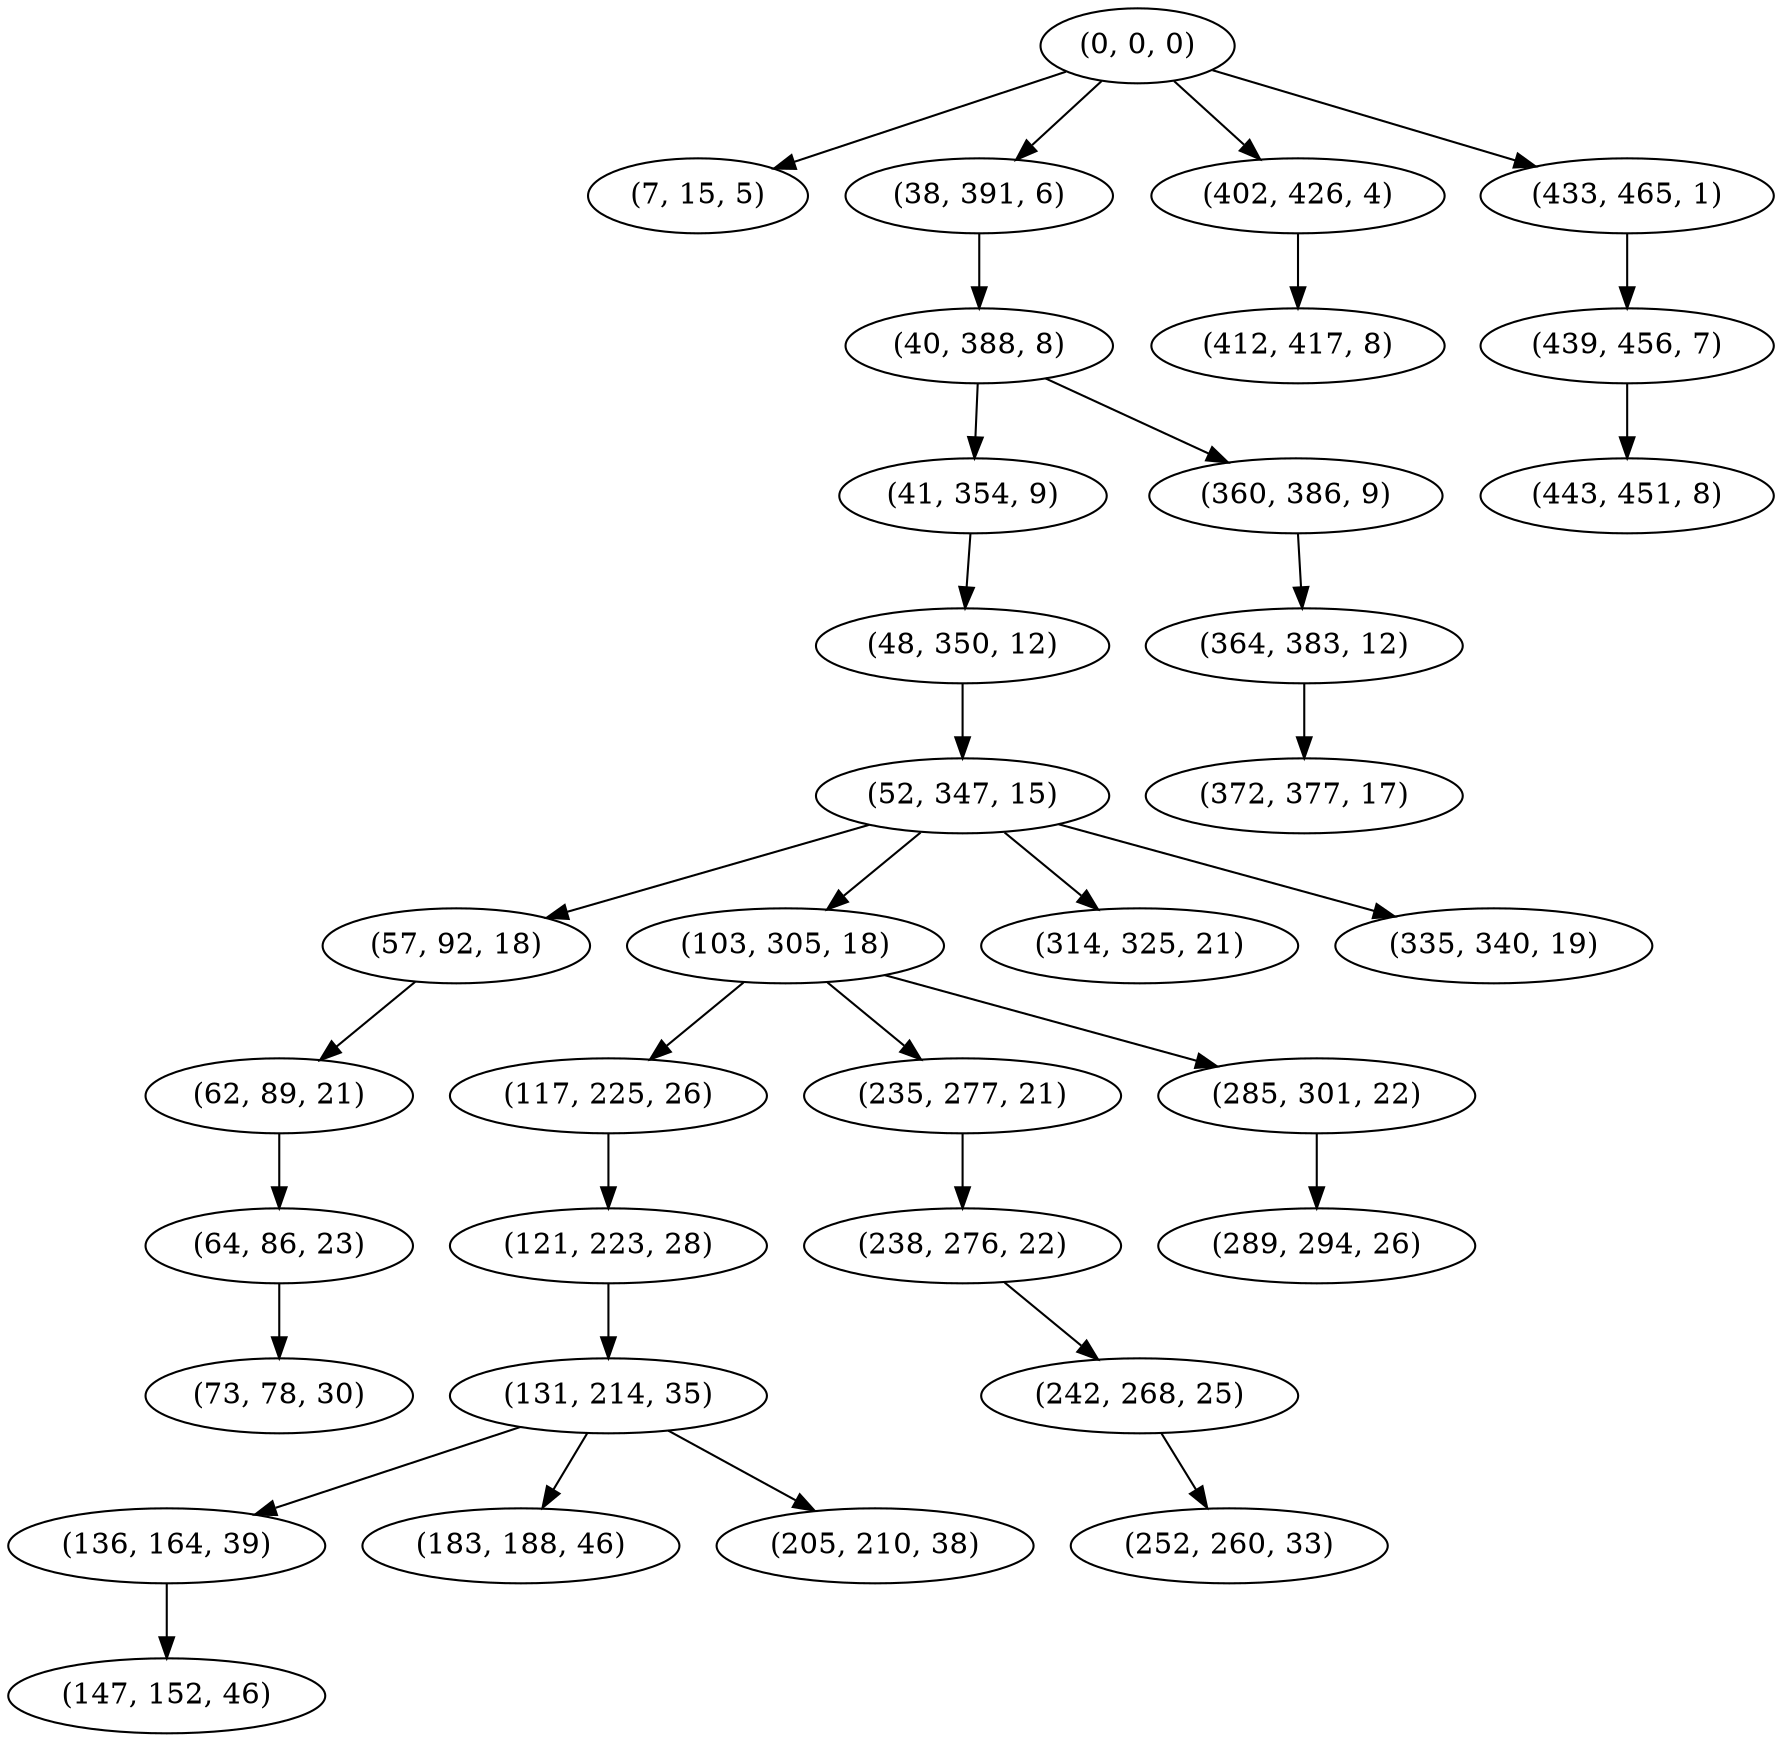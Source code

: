 digraph tree {
    "(0, 0, 0)";
    "(7, 15, 5)";
    "(38, 391, 6)";
    "(40, 388, 8)";
    "(41, 354, 9)";
    "(48, 350, 12)";
    "(52, 347, 15)";
    "(57, 92, 18)";
    "(62, 89, 21)";
    "(64, 86, 23)";
    "(73, 78, 30)";
    "(103, 305, 18)";
    "(117, 225, 26)";
    "(121, 223, 28)";
    "(131, 214, 35)";
    "(136, 164, 39)";
    "(147, 152, 46)";
    "(183, 188, 46)";
    "(205, 210, 38)";
    "(235, 277, 21)";
    "(238, 276, 22)";
    "(242, 268, 25)";
    "(252, 260, 33)";
    "(285, 301, 22)";
    "(289, 294, 26)";
    "(314, 325, 21)";
    "(335, 340, 19)";
    "(360, 386, 9)";
    "(364, 383, 12)";
    "(372, 377, 17)";
    "(402, 426, 4)";
    "(412, 417, 8)";
    "(433, 465, 1)";
    "(439, 456, 7)";
    "(443, 451, 8)";
    "(0, 0, 0)" -> "(7, 15, 5)";
    "(0, 0, 0)" -> "(38, 391, 6)";
    "(0, 0, 0)" -> "(402, 426, 4)";
    "(0, 0, 0)" -> "(433, 465, 1)";
    "(38, 391, 6)" -> "(40, 388, 8)";
    "(40, 388, 8)" -> "(41, 354, 9)";
    "(40, 388, 8)" -> "(360, 386, 9)";
    "(41, 354, 9)" -> "(48, 350, 12)";
    "(48, 350, 12)" -> "(52, 347, 15)";
    "(52, 347, 15)" -> "(57, 92, 18)";
    "(52, 347, 15)" -> "(103, 305, 18)";
    "(52, 347, 15)" -> "(314, 325, 21)";
    "(52, 347, 15)" -> "(335, 340, 19)";
    "(57, 92, 18)" -> "(62, 89, 21)";
    "(62, 89, 21)" -> "(64, 86, 23)";
    "(64, 86, 23)" -> "(73, 78, 30)";
    "(103, 305, 18)" -> "(117, 225, 26)";
    "(103, 305, 18)" -> "(235, 277, 21)";
    "(103, 305, 18)" -> "(285, 301, 22)";
    "(117, 225, 26)" -> "(121, 223, 28)";
    "(121, 223, 28)" -> "(131, 214, 35)";
    "(131, 214, 35)" -> "(136, 164, 39)";
    "(131, 214, 35)" -> "(183, 188, 46)";
    "(131, 214, 35)" -> "(205, 210, 38)";
    "(136, 164, 39)" -> "(147, 152, 46)";
    "(235, 277, 21)" -> "(238, 276, 22)";
    "(238, 276, 22)" -> "(242, 268, 25)";
    "(242, 268, 25)" -> "(252, 260, 33)";
    "(285, 301, 22)" -> "(289, 294, 26)";
    "(360, 386, 9)" -> "(364, 383, 12)";
    "(364, 383, 12)" -> "(372, 377, 17)";
    "(402, 426, 4)" -> "(412, 417, 8)";
    "(433, 465, 1)" -> "(439, 456, 7)";
    "(439, 456, 7)" -> "(443, 451, 8)";
}
